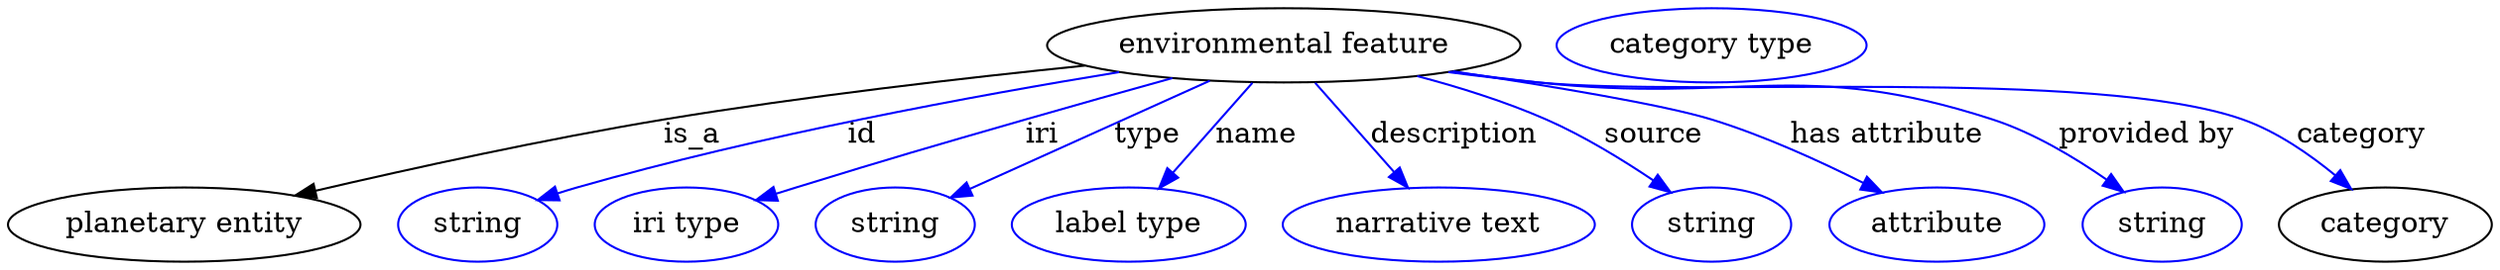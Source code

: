 digraph {
	graph [bb="0,0,1198.5,123"];
	node [label="\N"];
	"environmental feature"	[height=0.5,
		label="environmental feature",
		pos="616.14,105",
		width=3.1775];
	"planetary entity"	[height=0.5,
		pos="85.142,18",
		width=2.3651];
	"environmental feature" -> "planetary entity"	[label=is_a,
		lp="330.14,61.5",
		pos="e,138.54,32.099 519.88,95.168 460.87,89.16 383.91,80.259 316.14,69 259.01,59.507 194.66,45.283 148.41,34.43"];
	id	[color=blue,
		height=0.5,
		label=string,
		pos="226.14,18",
		width=1.0652];
	"environmental feature" -> id	[color=blue,
		label=id,
		lp="412.14,61.5",
		pos="e,255.15,29.922 536.82,92.03 466.94,80.587 362.76,61.335 274.14,36 271.04,35.113 267.85,34.133 264.65,33.106",
		style=solid];
	iri	[color=blue,
		height=0.5,
		label="iri type",
		pos="327.14,18",
		width=1.2277];
	"environmental feature" -> iri	[color=blue,
		label=iri,
		lp="499.14,61.5",
		pos="e,360.82,29.681 561.94,89.057 539.94,82.932 514.3,75.716 491.14,69 442.12,54.785 429.93,50.997 381.14,36 377.65,34.926 374.03,33.805 \
370.4,32.674",
		style=solid];
	type	[color=blue,
		height=0.5,
		label=string,
		pos="428.14,18",
		width=1.0652];
	"environmental feature" -> type	[color=blue,
		label=type,
		lp="550.14,61.5",
		pos="e,454.71,31.012 580.34,87.812 546.98,72.731 497.51,50.362 464.1,35.259",
		style=solid];
	name	[color=blue,
		height=0.5,
		label="label type",
		pos="541.14,18",
		width=1.5707];
	"environmental feature" -> name	[color=blue,
		label=name,
		lp="603.14,61.5",
		pos="e,555.79,35.597 600.97,86.799 589.94,74.309 574.88,57.236 562.63,43.348",
		style=solid];
	description	[color=blue,
		height=0.5,
		label="narrative text",
		pos="691.14,18",
		width=2.0943];
	"environmental feature" -> description	[color=blue,
		label=description,
		lp="698.64,61.5",
		pos="e,676.24,35.885 631.32,86.799 642.27,74.39 657.21,57.458 669.42,43.618",
		style=solid];
	source	[color=blue,
		height=0.5,
		label=string,
		pos="823.14,18",
		width=1.0652];
	"environmental feature" -> source	[color=blue,
		label=source,
		lp="795.14,61.5",
		pos="e,803.33,33.664 680.7,90.075 701.11,84.658 723.46,77.643 743.14,69 761.32,61.018 780.22,49.386 795.08,39.349",
		style=solid];
	"has attribute"	[color=blue,
		height=0.5,
		label=attribute,
		pos="931.14,18",
		width=1.4443];
	"environmental feature" -> "has attribute"	[color=blue,
		label="has attribute",
		lp="907.14,61.5",
		pos="e,904.86,33.584 698.08,92.413 745.44,85.273 800.08,76.148 823.14,69 848.3,61.203 875.18,48.773 895.83,38.257",
		style=solid];
	"provided by"	[color=blue,
		height=0.5,
		label=string,
		pos="1039.1,18",
		width=1.0652];
	"environmental feature" -> "provided by"	[color=blue,
		label="provided by",
		lp="1031.6,61.5",
		pos="e,1020.8,33.874 696.78,92.205 710.88,90.328 725.43,88.51 739.14,87 836.22,76.31 865.36,99.491 958.14,69 977.7,62.574 997.4,50.564 \
1012.5,39.926",
		style=solid];
	category	[height=0.5,
		pos="1147.1,18",
		width=1.4263];
	"environmental feature" -> category	[color=blue,
		label=category,
		lp="1135.6,61.5",
		pos="e,1130.6,35.257 695.76,91.999 710.17,90.11 725.09,88.342 739.14,87 814.24,79.829 1007,94.162 1078.1,69 1094.6,63.171 1110.6,52.076 \
1123,41.815",
		style=solid];
	"named thing_category"	[color=blue,
		height=0.5,
		label="category type",
		pos="823.14,105",
		width=2.0762];
}
